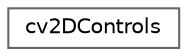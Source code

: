 digraph "Graphical Class Hierarchy"
{
 // LATEX_PDF_SIZE
  bgcolor="transparent";
  edge [fontname=Helvetica,fontsize=10,labelfontname=Helvetica,labelfontsize=10];
  node [fontname=Helvetica,fontsize=10,shape=box,height=0.2,width=0.4];
  rankdir="LR";
  Node0 [id="Node000000",label="cv2DControls",height=0.2,width=0.4,color="grey40", fillcolor="white", style="filled",URL="$classFoam_1_1cv2DControls.html",tooltip="Controls for the 2D CV mesh generator."];
}
